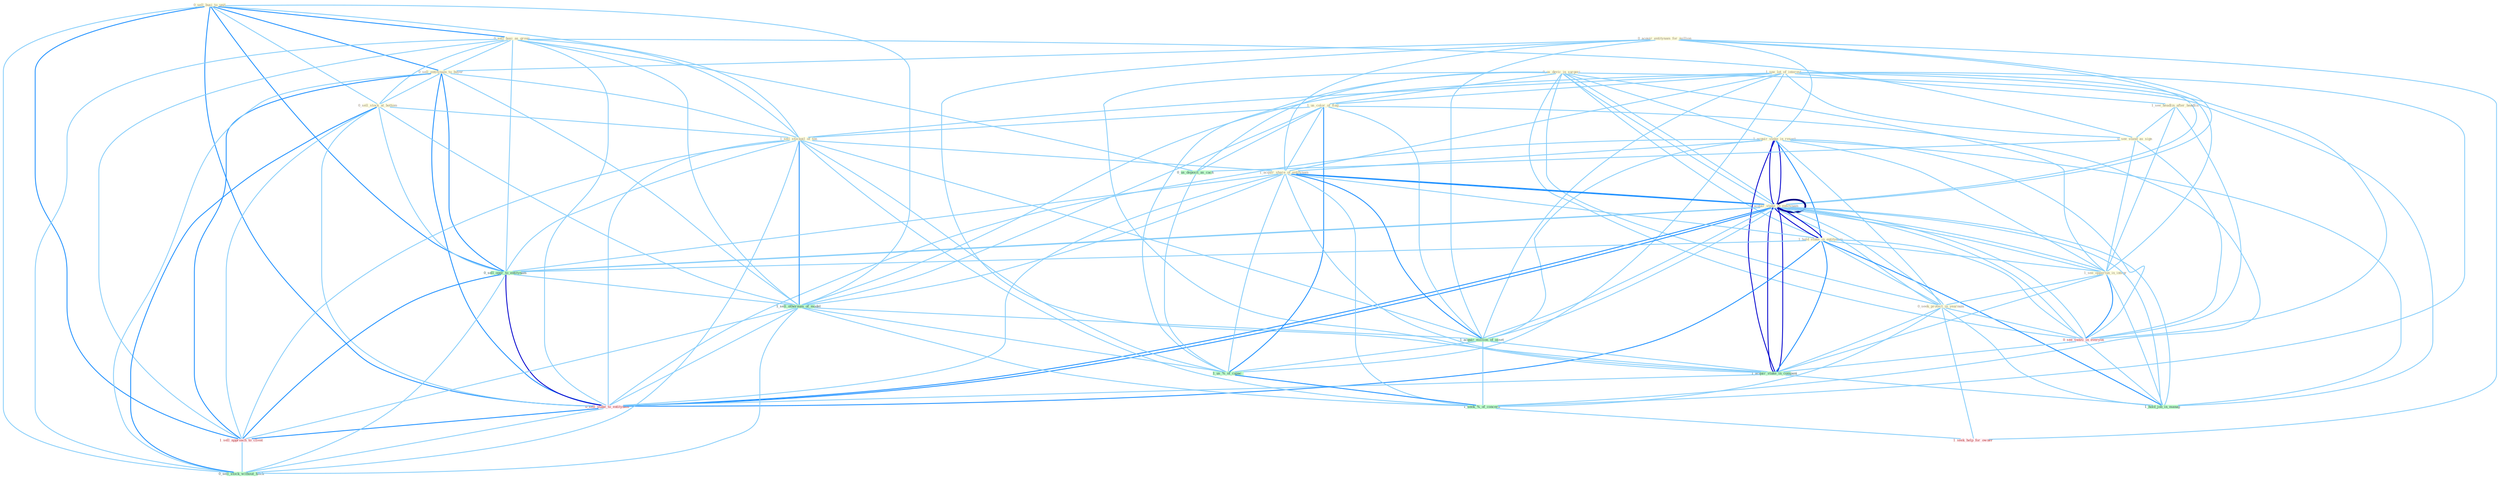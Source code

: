 Graph G{ 
    node
    [shape=polygon,style=filled,width=.5,height=.06,color="#BDFCC9",fixedsize=true,fontsize=4,
    fontcolor="#2f4f4f"];
    {node
    [color="#ffffe0", fontcolor="#8b7d6b"] "0_sell_busi_to_unit " "0_sell_busi_as_group " "0_acquir_entitynam_for_million " "0_us_devic_in_surgeri " "1_see_lot_of_interest " "1_acquir_stake_in_resort " "1_see_headlin_after_headlin " "1_acquir_stake_in_entitynam " "1_us_color_of_flag " "0_sell_entitynam_to_buyer " "1_hold_stake_in_entitynam " "0_see_stand_as_sign " "0_sell_stock_at_bottom " "1_see_opportun_in_integr " "0_seek_protect_in_yearnum " "1_sell_stockpil_of_ton " "1_acquir_share_of_entitynam "}
{node [color="#fff0f5", fontcolor="#b22222"] "0_see_vaniti_in_everyon " "0_sell_stake_to_entitynam " "1_sell_approach_to_client " "1_seek_help_for_owner "}
edge [color="#B0E2FF"];

	"0_sell_busi_to_unit " -- "0_sell_busi_as_group " [w="2", color="#1e90ff" , len=0.8];
	"0_sell_busi_to_unit " -- "0_sell_entitynam_to_buyer " [w="2", color="#1e90ff" , len=0.8];
	"0_sell_busi_to_unit " -- "0_sell_stock_at_bottom " [w="1", color="#87cefa" ];
	"0_sell_busi_to_unit " -- "1_sell_stockpil_of_ton " [w="1", color="#87cefa" ];
	"0_sell_busi_to_unit " -- "0_sell_oper_to_entitynam " [w="2", color="#1e90ff" , len=0.8];
	"0_sell_busi_to_unit " -- "1_sell_othernum_of_model " [w="1", color="#87cefa" ];
	"0_sell_busi_to_unit " -- "0_sell_stake_to_entitynam " [w="2", color="#1e90ff" , len=0.8];
	"0_sell_busi_to_unit " -- "1_sell_approach_to_client " [w="2", color="#1e90ff" , len=0.8];
	"0_sell_busi_to_unit " -- "0_sell_stock_without_hitch " [w="1", color="#87cefa" ];
	"0_sell_busi_as_group " -- "0_sell_entitynam_to_buyer " [w="1", color="#87cefa" ];
	"0_sell_busi_as_group " -- "0_see_stand_as_sign " [w="1", color="#87cefa" ];
	"0_sell_busi_as_group " -- "0_sell_stock_at_bottom " [w="1", color="#87cefa" ];
	"0_sell_busi_as_group " -- "1_sell_stockpil_of_ton " [w="1", color="#87cefa" ];
	"0_sell_busi_as_group " -- "0_sell_oper_to_entitynam " [w="1", color="#87cefa" ];
	"0_sell_busi_as_group " -- "1_sell_othernum_of_model " [w="1", color="#87cefa" ];
	"0_sell_busi_as_group " -- "0_us_deposit_as_cach " [w="1", color="#87cefa" ];
	"0_sell_busi_as_group " -- "0_sell_stake_to_entitynam " [w="1", color="#87cefa" ];
	"0_sell_busi_as_group " -- "1_sell_approach_to_client " [w="1", color="#87cefa" ];
	"0_sell_busi_as_group " -- "0_sell_stock_without_hitch " [w="1", color="#87cefa" ];
	"0_acquir_entitynam_for_million " -- "1_acquir_stake_in_resort " [w="1", color="#87cefa" ];
	"0_acquir_entitynam_for_million " -- "1_acquir_stake_in_entitynam " [w="1", color="#87cefa" ];
	"0_acquir_entitynam_for_million " -- "0_sell_entitynam_to_buyer " [w="1", color="#87cefa" ];
	"0_acquir_entitynam_for_million " -- "1_acquir_share_of_entitynam " [w="1", color="#87cefa" ];
	"0_acquir_entitynam_for_million " -- "1_acquir_million_of_asset " [w="1", color="#87cefa" ];
	"0_acquir_entitynam_for_million " -- "1_acquir_stake_in_entitynam " [w="1", color="#87cefa" ];
	"0_acquir_entitynam_for_million " -- "1_acquir_stake_in_compani " [w="1", color="#87cefa" ];
	"0_acquir_entitynam_for_million " -- "1_seek_help_for_owner " [w="1", color="#87cefa" ];
	"0_us_devic_in_surgeri " -- "1_acquir_stake_in_resort " [w="1", color="#87cefa" ];
	"0_us_devic_in_surgeri " -- "1_acquir_stake_in_entitynam " [w="1", color="#87cefa" ];
	"0_us_devic_in_surgeri " -- "1_us_color_of_flag " [w="1", color="#87cefa" ];
	"0_us_devic_in_surgeri " -- "1_hold_stake_in_entitynam " [w="1", color="#87cefa" ];
	"0_us_devic_in_surgeri " -- "1_see_opportun_in_integr " [w="1", color="#87cefa" ];
	"0_us_devic_in_surgeri " -- "0_seek_protect_in_yearnum " [w="1", color="#87cefa" ];
	"0_us_devic_in_surgeri " -- "0_see_vaniti_in_everyon " [w="1", color="#87cefa" ];
	"0_us_devic_in_surgeri " -- "0_us_deposit_as_cach " [w="1", color="#87cefa" ];
	"0_us_devic_in_surgeri " -- "1_acquir_stake_in_entitynam " [w="1", color="#87cefa" ];
	"0_us_devic_in_surgeri " -- "1_acquir_stake_in_compani " [w="1", color="#87cefa" ];
	"0_us_devic_in_surgeri " -- "1_us_%_of_capac " [w="1", color="#87cefa" ];
	"0_us_devic_in_surgeri " -- "1_hold_job_in_manag " [w="1", color="#87cefa" ];
	"1_see_lot_of_interest " -- "1_see_headlin_after_headlin " [w="1", color="#87cefa" ];
	"1_see_lot_of_interest " -- "1_us_color_of_flag " [w="1", color="#87cefa" ];
	"1_see_lot_of_interest " -- "0_see_stand_as_sign " [w="1", color="#87cefa" ];
	"1_see_lot_of_interest " -- "1_see_opportun_in_integr " [w="1", color="#87cefa" ];
	"1_see_lot_of_interest " -- "1_sell_stockpil_of_ton " [w="1", color="#87cefa" ];
	"1_see_lot_of_interest " -- "1_acquir_share_of_entitynam " [w="1", color="#87cefa" ];
	"1_see_lot_of_interest " -- "1_sell_othernum_of_model " [w="1", color="#87cefa" ];
	"1_see_lot_of_interest " -- "0_see_vaniti_in_everyon " [w="1", color="#87cefa" ];
	"1_see_lot_of_interest " -- "1_acquir_million_of_asset " [w="1", color="#87cefa" ];
	"1_see_lot_of_interest " -- "1_us_%_of_capac " [w="1", color="#87cefa" ];
	"1_see_lot_of_interest " -- "1_seek_%_of_concern " [w="1", color="#87cefa" ];
	"1_acquir_stake_in_resort " -- "1_acquir_stake_in_entitynam " [w="3", color="#0000cd" , len=0.6];
	"1_acquir_stake_in_resort " -- "1_hold_stake_in_entitynam " [w="2", color="#1e90ff" , len=0.8];
	"1_acquir_stake_in_resort " -- "1_see_opportun_in_integr " [w="1", color="#87cefa" ];
	"1_acquir_stake_in_resort " -- "0_seek_protect_in_yearnum " [w="1", color="#87cefa" ];
	"1_acquir_stake_in_resort " -- "1_acquir_share_of_entitynam " [w="1", color="#87cefa" ];
	"1_acquir_stake_in_resort " -- "0_see_vaniti_in_everyon " [w="1", color="#87cefa" ];
	"1_acquir_stake_in_resort " -- "1_acquir_million_of_asset " [w="1", color="#87cefa" ];
	"1_acquir_stake_in_resort " -- "1_acquir_stake_in_entitynam " [w="3", color="#0000cd" , len=0.6];
	"1_acquir_stake_in_resort " -- "1_acquir_stake_in_compani " [w="3", color="#0000cd" , len=0.6];
	"1_acquir_stake_in_resort " -- "0_sell_stake_to_entitynam " [w="1", color="#87cefa" ];
	"1_acquir_stake_in_resort " -- "1_hold_job_in_manag " [w="1", color="#87cefa" ];
	"1_see_headlin_after_headlin " -- "0_see_stand_as_sign " [w="1", color="#87cefa" ];
	"1_see_headlin_after_headlin " -- "1_see_opportun_in_integr " [w="1", color="#87cefa" ];
	"1_see_headlin_after_headlin " -- "0_see_vaniti_in_everyon " [w="1", color="#87cefa" ];
	"1_acquir_stake_in_entitynam " -- "1_hold_stake_in_entitynam " [w="3", color="#0000cd" , len=0.6];
	"1_acquir_stake_in_entitynam " -- "1_see_opportun_in_integr " [w="1", color="#87cefa" ];
	"1_acquir_stake_in_entitynam " -- "0_seek_protect_in_yearnum " [w="1", color="#87cefa" ];
	"1_acquir_stake_in_entitynam " -- "1_acquir_share_of_entitynam " [w="2", color="#1e90ff" , len=0.8];
	"1_acquir_stake_in_entitynam " -- "0_sell_oper_to_entitynam " [w="1", color="#87cefa" ];
	"1_acquir_stake_in_entitynam " -- "0_see_vaniti_in_everyon " [w="1", color="#87cefa" ];
	"1_acquir_stake_in_entitynam " -- "1_acquir_million_of_asset " [w="1", color="#87cefa" ];
	"1_acquir_stake_in_entitynam " -- "1_acquir_stake_in_entitynam " [w="4", style=bold, color="#000080", len=0.4];
	"1_acquir_stake_in_entitynam " -- "1_acquir_stake_in_compani " [w="3", color="#0000cd" , len=0.6];
	"1_acquir_stake_in_entitynam " -- "0_sell_stake_to_entitynam " [w="2", color="#1e90ff" , len=0.8];
	"1_acquir_stake_in_entitynam " -- "1_hold_job_in_manag " [w="1", color="#87cefa" ];
	"1_us_color_of_flag " -- "1_sell_stockpil_of_ton " [w="1", color="#87cefa" ];
	"1_us_color_of_flag " -- "1_acquir_share_of_entitynam " [w="1", color="#87cefa" ];
	"1_us_color_of_flag " -- "1_sell_othernum_of_model " [w="1", color="#87cefa" ];
	"1_us_color_of_flag " -- "1_acquir_million_of_asset " [w="1", color="#87cefa" ];
	"1_us_color_of_flag " -- "0_us_deposit_as_cach " [w="1", color="#87cefa" ];
	"1_us_color_of_flag " -- "1_us_%_of_capac " [w="2", color="#1e90ff" , len=0.8];
	"1_us_color_of_flag " -- "1_seek_%_of_concern " [w="1", color="#87cefa" ];
	"0_sell_entitynam_to_buyer " -- "0_sell_stock_at_bottom " [w="1", color="#87cefa" ];
	"0_sell_entitynam_to_buyer " -- "1_sell_stockpil_of_ton " [w="1", color="#87cefa" ];
	"0_sell_entitynam_to_buyer " -- "0_sell_oper_to_entitynam " [w="2", color="#1e90ff" , len=0.8];
	"0_sell_entitynam_to_buyer " -- "1_sell_othernum_of_model " [w="1", color="#87cefa" ];
	"0_sell_entitynam_to_buyer " -- "0_sell_stake_to_entitynam " [w="2", color="#1e90ff" , len=0.8];
	"0_sell_entitynam_to_buyer " -- "1_sell_approach_to_client " [w="2", color="#1e90ff" , len=0.8];
	"0_sell_entitynam_to_buyer " -- "0_sell_stock_without_hitch " [w="1", color="#87cefa" ];
	"1_hold_stake_in_entitynam " -- "1_see_opportun_in_integr " [w="1", color="#87cefa" ];
	"1_hold_stake_in_entitynam " -- "0_seek_protect_in_yearnum " [w="1", color="#87cefa" ];
	"1_hold_stake_in_entitynam " -- "1_acquir_share_of_entitynam " [w="1", color="#87cefa" ];
	"1_hold_stake_in_entitynam " -- "0_sell_oper_to_entitynam " [w="1", color="#87cefa" ];
	"1_hold_stake_in_entitynam " -- "0_see_vaniti_in_everyon " [w="1", color="#87cefa" ];
	"1_hold_stake_in_entitynam " -- "1_acquir_stake_in_entitynam " [w="3", color="#0000cd" , len=0.6];
	"1_hold_stake_in_entitynam " -- "1_acquir_stake_in_compani " [w="2", color="#1e90ff" , len=0.8];
	"1_hold_stake_in_entitynam " -- "0_sell_stake_to_entitynam " [w="2", color="#1e90ff" , len=0.8];
	"1_hold_stake_in_entitynam " -- "1_hold_job_in_manag " [w="2", color="#1e90ff" , len=0.8];
	"0_see_stand_as_sign " -- "1_see_opportun_in_integr " [w="1", color="#87cefa" ];
	"0_see_stand_as_sign " -- "0_see_vaniti_in_everyon " [w="1", color="#87cefa" ];
	"0_see_stand_as_sign " -- "0_us_deposit_as_cach " [w="1", color="#87cefa" ];
	"0_sell_stock_at_bottom " -- "1_sell_stockpil_of_ton " [w="1", color="#87cefa" ];
	"0_sell_stock_at_bottom " -- "0_sell_oper_to_entitynam " [w="1", color="#87cefa" ];
	"0_sell_stock_at_bottom " -- "1_sell_othernum_of_model " [w="1", color="#87cefa" ];
	"0_sell_stock_at_bottom " -- "0_sell_stake_to_entitynam " [w="1", color="#87cefa" ];
	"0_sell_stock_at_bottom " -- "1_sell_approach_to_client " [w="1", color="#87cefa" ];
	"0_sell_stock_at_bottom " -- "0_sell_stock_without_hitch " [w="2", color="#1e90ff" , len=0.8];
	"1_see_opportun_in_integr " -- "0_seek_protect_in_yearnum " [w="1", color="#87cefa" ];
	"1_see_opportun_in_integr " -- "0_see_vaniti_in_everyon " [w="2", color="#1e90ff" , len=0.8];
	"1_see_opportun_in_integr " -- "1_acquir_stake_in_entitynam " [w="1", color="#87cefa" ];
	"1_see_opportun_in_integr " -- "1_acquir_stake_in_compani " [w="1", color="#87cefa" ];
	"1_see_opportun_in_integr " -- "1_hold_job_in_manag " [w="1", color="#87cefa" ];
	"0_seek_protect_in_yearnum " -- "0_see_vaniti_in_everyon " [w="1", color="#87cefa" ];
	"0_seek_protect_in_yearnum " -- "1_acquir_stake_in_entitynam " [w="1", color="#87cefa" ];
	"0_seek_protect_in_yearnum " -- "1_acquir_stake_in_compani " [w="1", color="#87cefa" ];
	"0_seek_protect_in_yearnum " -- "1_hold_job_in_manag " [w="1", color="#87cefa" ];
	"0_seek_protect_in_yearnum " -- "1_seek_%_of_concern " [w="1", color="#87cefa" ];
	"0_seek_protect_in_yearnum " -- "1_seek_help_for_owner " [w="1", color="#87cefa" ];
	"1_sell_stockpil_of_ton " -- "1_acquir_share_of_entitynam " [w="1", color="#87cefa" ];
	"1_sell_stockpil_of_ton " -- "0_sell_oper_to_entitynam " [w="1", color="#87cefa" ];
	"1_sell_stockpil_of_ton " -- "1_sell_othernum_of_model " [w="2", color="#1e90ff" , len=0.8];
	"1_sell_stockpil_of_ton " -- "1_acquir_million_of_asset " [w="1", color="#87cefa" ];
	"1_sell_stockpil_of_ton " -- "0_sell_stake_to_entitynam " [w="1", color="#87cefa" ];
	"1_sell_stockpil_of_ton " -- "1_us_%_of_capac " [w="1", color="#87cefa" ];
	"1_sell_stockpil_of_ton " -- "1_sell_approach_to_client " [w="1", color="#87cefa" ];
	"1_sell_stockpil_of_ton " -- "0_sell_stock_without_hitch " [w="1", color="#87cefa" ];
	"1_sell_stockpil_of_ton " -- "1_seek_%_of_concern " [w="1", color="#87cefa" ];
	"1_acquir_share_of_entitynam " -- "0_sell_oper_to_entitynam " [w="1", color="#87cefa" ];
	"1_acquir_share_of_entitynam " -- "1_sell_othernum_of_model " [w="1", color="#87cefa" ];
	"1_acquir_share_of_entitynam " -- "1_acquir_million_of_asset " [w="2", color="#1e90ff" , len=0.8];
	"1_acquir_share_of_entitynam " -- "1_acquir_stake_in_entitynam " [w="2", color="#1e90ff" , len=0.8];
	"1_acquir_share_of_entitynam " -- "1_acquir_stake_in_compani " [w="1", color="#87cefa" ];
	"1_acquir_share_of_entitynam " -- "0_sell_stake_to_entitynam " [w="1", color="#87cefa" ];
	"1_acquir_share_of_entitynam " -- "1_us_%_of_capac " [w="1", color="#87cefa" ];
	"1_acquir_share_of_entitynam " -- "1_seek_%_of_concern " [w="1", color="#87cefa" ];
	"0_sell_oper_to_entitynam " -- "1_sell_othernum_of_model " [w="1", color="#87cefa" ];
	"0_sell_oper_to_entitynam " -- "1_acquir_stake_in_entitynam " [w="1", color="#87cefa" ];
	"0_sell_oper_to_entitynam " -- "0_sell_stake_to_entitynam " [w="3", color="#0000cd" , len=0.6];
	"0_sell_oper_to_entitynam " -- "1_sell_approach_to_client " [w="2", color="#1e90ff" , len=0.8];
	"0_sell_oper_to_entitynam " -- "0_sell_stock_without_hitch " [w="1", color="#87cefa" ];
	"1_sell_othernum_of_model " -- "1_acquir_million_of_asset " [w="1", color="#87cefa" ];
	"1_sell_othernum_of_model " -- "0_sell_stake_to_entitynam " [w="1", color="#87cefa" ];
	"1_sell_othernum_of_model " -- "1_us_%_of_capac " [w="1", color="#87cefa" ];
	"1_sell_othernum_of_model " -- "1_sell_approach_to_client " [w="1", color="#87cefa" ];
	"1_sell_othernum_of_model " -- "0_sell_stock_without_hitch " [w="1", color="#87cefa" ];
	"1_sell_othernum_of_model " -- "1_seek_%_of_concern " [w="1", color="#87cefa" ];
	"0_see_vaniti_in_everyon " -- "1_acquir_stake_in_entitynam " [w="1", color="#87cefa" ];
	"0_see_vaniti_in_everyon " -- "1_acquir_stake_in_compani " [w="1", color="#87cefa" ];
	"0_see_vaniti_in_everyon " -- "1_hold_job_in_manag " [w="1", color="#87cefa" ];
	"1_acquir_million_of_asset " -- "1_acquir_stake_in_entitynam " [w="1", color="#87cefa" ];
	"1_acquir_million_of_asset " -- "1_acquir_stake_in_compani " [w="1", color="#87cefa" ];
	"1_acquir_million_of_asset " -- "1_us_%_of_capac " [w="1", color="#87cefa" ];
	"1_acquir_million_of_asset " -- "1_seek_%_of_concern " [w="1", color="#87cefa" ];
	"0_us_deposit_as_cach " -- "1_us_%_of_capac " [w="1", color="#87cefa" ];
	"1_acquir_stake_in_entitynam " -- "1_acquir_stake_in_compani " [w="3", color="#0000cd" , len=0.6];
	"1_acquir_stake_in_entitynam " -- "0_sell_stake_to_entitynam " [w="2", color="#1e90ff" , len=0.8];
	"1_acquir_stake_in_entitynam " -- "1_hold_job_in_manag " [w="1", color="#87cefa" ];
	"1_acquir_stake_in_compani " -- "0_sell_stake_to_entitynam " [w="1", color="#87cefa" ];
	"1_acquir_stake_in_compani " -- "1_hold_job_in_manag " [w="1", color="#87cefa" ];
	"0_sell_stake_to_entitynam " -- "1_sell_approach_to_client " [w="2", color="#1e90ff" , len=0.8];
	"0_sell_stake_to_entitynam " -- "0_sell_stock_without_hitch " [w="1", color="#87cefa" ];
	"1_us_%_of_capac " -- "1_seek_%_of_concern " [w="2", color="#1e90ff" , len=0.8];
	"1_sell_approach_to_client " -- "0_sell_stock_without_hitch " [w="1", color="#87cefa" ];
	"1_seek_%_of_concern " -- "1_seek_help_for_owner " [w="1", color="#87cefa" ];
}